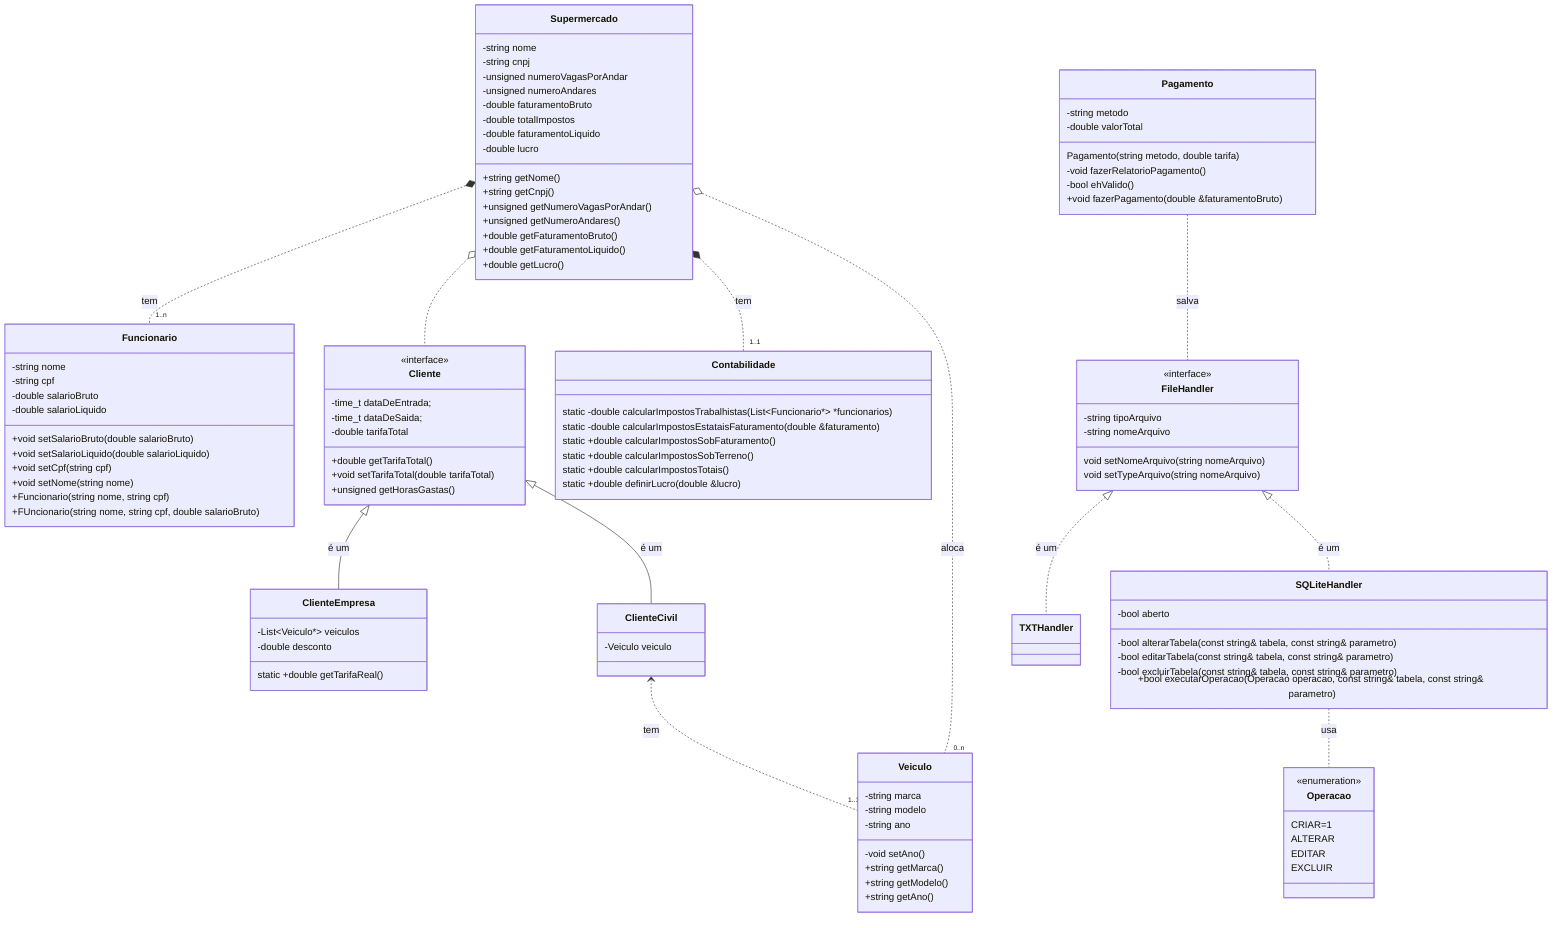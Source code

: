 classDiagram

class Funcionario{
    -string nome
    -string cpf
    -double salarioBruto
    -double salarioLiquido

    +void setSalarioBruto(double salarioBruto)
    +void setSalarioLiquido(double salarioLiquido)
    +void setCpf(string cpf)
    +void setNome(string nome)
    +Funcionario(string nome, string cpf)
    +FUncionario(string nome, string cpf, double salarioBruto)
}

class Supermercado{
    -string nome
    -string cnpj
    -unsigned numeroVagasPorAndar
    -unsigned numeroAndares
    -double faturamentoBruto
    -double totalImpostos
    -double faturamentoLiquido
    -double lucro

    +string getNome()
    +string getCnpj()
    +unsigned getNumeroVagasPorAndar()
    +unsigned getNumeroAndares()
    +double getFaturamentoBruto()
    +double getFaturamentoLiquido()
    +double getLucro()
}

Supermercado *.. "1..n" Funcionario: tem

class Pagamento{
    -string metodo
    -double valorTotal

    Pagamento(string metodo, double tarifa)
    
    -void fazerRelatorioPagamento()
    -bool ehValido()
    +void fazerPagamento(double &faturamentoBruto)
}

class Cliente{
    <<interface>>
    -time_t dataDeEntrada;
    -time_t dataDeSaida;
    -double tarifaTotal

    +double getTarifaTotal()
    +void setTarifaTotal(double tarifaTotal)
    +unsigned getHorasGastas()
}

class ClienteEmpresa{
    -List~Veiculo*~ veiculos
    -double desconto

    static +double getTarifaReal()
}

class ClienteCivil{
    -Veiculo veiculo
}

Cliente <|-- ClienteEmpresa: é um
Cliente <|-- ClienteCivil: é um

ClienteCivil <.. "1..1" Veiculo: tem

Supermercado o.. Cliente

class Veiculo{
    -string marca
    -string modelo
    -string ano
    -void setAno()

    +string getMarca()
    +string getModelo()
    +string getAno()
}

Supermercado o.. "0..n" Veiculo: aloca

class Contabilidade{
    static -double calcularImpostosTrabalhistas(List~Funcionario*~ *funcionarios)
    static -double calcularImpostosEstataisFaturamento(double &faturamento)
    static +double calcularImpostosSobFaturamento()
    static +double calcularImpostosSobTerreno()
    static +double calcularImpostosTotais()
    static +double definirLucro(double &lucro)
}

Supermercado *.. "1..1" Contabilidade: tem

class FileHandler{
    <<interface>>

    -string tipoArquivo
    -string nomeArquivo

    void setNomeArquivo(string nomeArquivo)
    void setTypeArquivo(string nomeArquivo)
}

class SQLiteHandler{
    -bool aberto

    -bool alterarTabela(const string& tabela, const string& parametro)
    -bool editarTabela(const string& tabela, const string& parametro)
    -bool excluirTabela(const string& tabela, const string& parametro)

    +bool executarOperacao(Operacao operacao, const string& tabela, const string& parametro)
    
}

class TXTHandler{
    
}

class Operacao{
    <<enumeration>>
    CRIAR=1
    ALTERAR
    EDITAR
    EXCLUIR
}

FileHandler <|.. TXTHandler: é um
FileHandler <|.. SQLiteHandler: é um
SQLiteHandler .. Operacao: usa
Pagamento .. FileHandler: salva
